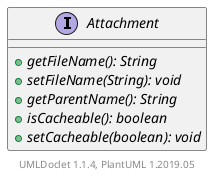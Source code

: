 @startuml

    interface Attachment [[Attachment.html]] {
        {abstract} +getFileName(): String
        {abstract} +setFileName(String): void
        {abstract} +getParentName(): String
        {abstract} +isCacheable(): boolean
        {abstract} +setCacheable(boolean): void
    }


    center footer UMLDoclet 1.1.4, PlantUML 1.2019.05
@enduml
